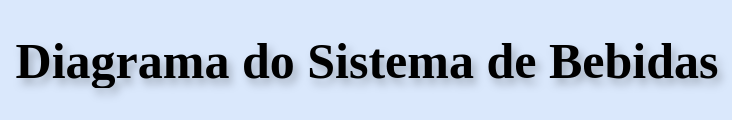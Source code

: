 <mxfile version="25.0.3">
  <diagram name="Página-1" id="ccvZCIJ7PhcA_XUDa5R0">
    <mxGraphModel dx="872" dy="1612" grid="1" gridSize="10" guides="1" tooltips="1" connect="1" arrows="1" fold="1" page="1" pageScale="1" pageWidth="827" pageHeight="1169" math="0" shadow="0">
      <root>
        <mxCell id="0" />
        <mxCell id="1" parent="0" />
        <mxCell id="KAJqthK5mp8ATqDdf9Zd-1" value="Diagrama do Sistema de Bebidas" style="text;align=center;verticalAlign=middle;rounded=0;fillColor=#dae8fc;strokeColor=none;fontSize=25;fontFamily=Times New Roman;labelBackgroundColor=none;html=1;textShadow=1;fontStyle=1" vertex="1" parent="1">
          <mxGeometry x="230" y="-570" width="366" height="60" as="geometry" />
        </mxCell>
      </root>
    </mxGraphModel>
  </diagram>
</mxfile>
